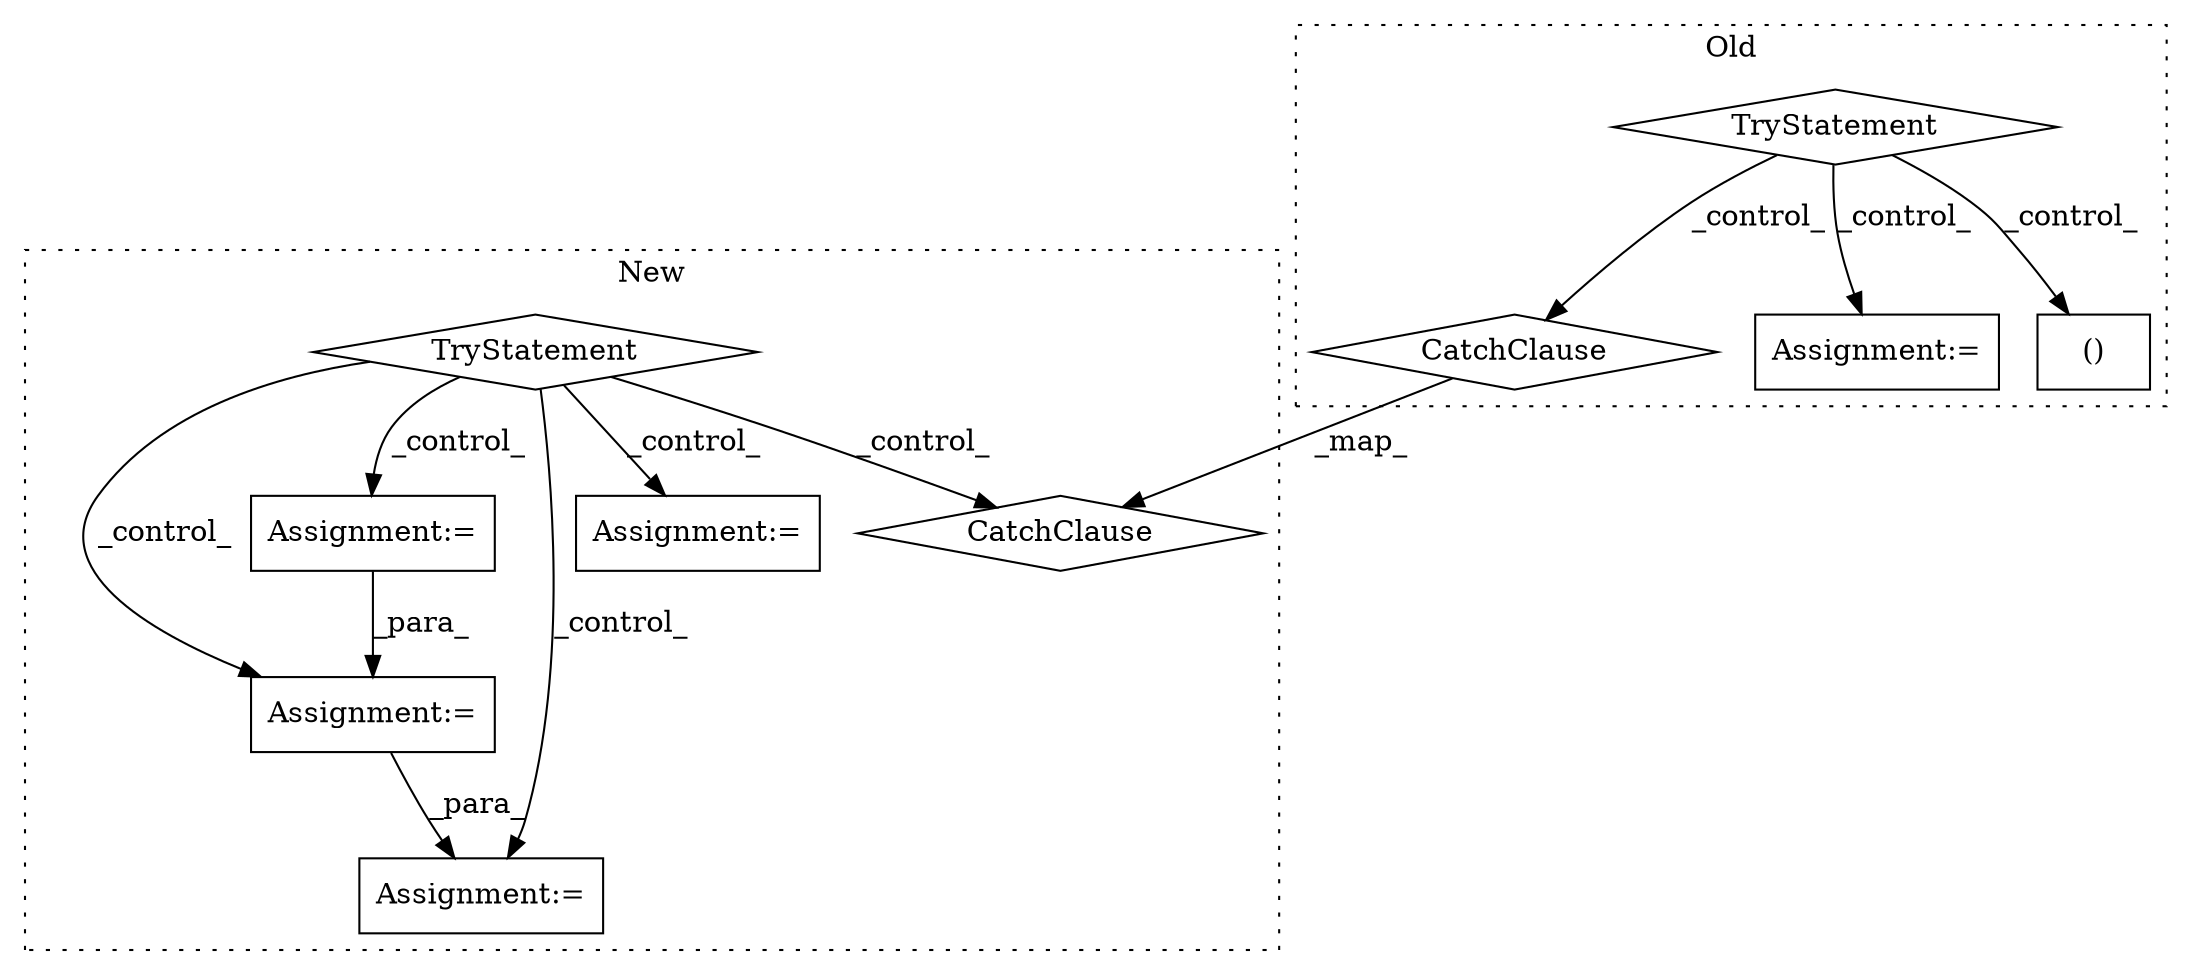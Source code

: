 digraph G {
subgraph cluster0 {
1 [label="CatchClause" a="12" s="373,422" l="11,2" shape="diamond"];
4 [label="TryStatement" a="54" s="179" l="4" shape="diamond"];
6 [label="Assignment:=" a="7" s="282" l="1" shape="box"];
10 [label="()" a="106" s="231" l="30" shape="box"];
label = "Old";
style="dotted";
}
subgraph cluster1 {
2 [label="CatchClause" a="12" s="825,891" l="13,2" shape="diamond"];
3 [label="TryStatement" a="54" s="489" l="4" shape="diamond"];
5 [label="Assignment:=" a="7" s="647" l="1" shape="box"];
7 [label="Assignment:=" a="7" s="715" l="1" shape="box"];
8 [label="Assignment:=" a="7" s="510" l="1" shape="box"];
9 [label="Assignment:=" a="7" s="551" l="1" shape="box"];
label = "New";
style="dotted";
}
1 -> 2 [label="_map_"];
3 -> 2 [label="_control_"];
3 -> 8 [label="_control_"];
3 -> 5 [label="_control_"];
3 -> 9 [label="_control_"];
3 -> 7 [label="_control_"];
4 -> 1 [label="_control_"];
4 -> 10 [label="_control_"];
4 -> 6 [label="_control_"];
5 -> 7 [label="_para_"];
8 -> 5 [label="_para_"];
}